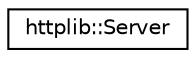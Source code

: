 digraph "Graphical Class Hierarchy"
{
 // LATEX_PDF_SIZE
  edge [fontname="Helvetica",fontsize="10",labelfontname="Helvetica",labelfontsize="10"];
  node [fontname="Helvetica",fontsize="10",shape=record];
  rankdir="LR";
  Node0 [label="httplib::Server",height=0.2,width=0.4,color="black", fillcolor="white", style="filled",URL="$classhttplib_1_1Server.html",tooltip=" "];
}
